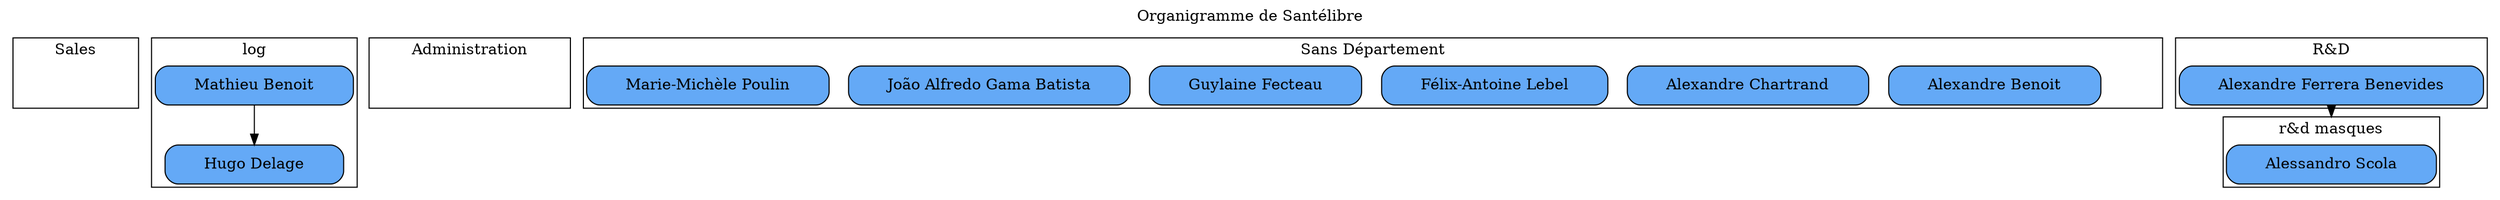 strict digraph "" {
	graph [compound=true,
		constraint=False,
		label="Organigramme de Santélibre",
		labelloc=t
	];
	node [fillcolor="#64a9f6",
		fontcolor="#000000",
		label="\N",
		margin="0.50,0.10",
		shape=box,
		style="rounded, filled"
	];
	subgraph cluster_2 {
		graph [label=Sales,
			margin="3.6,0.7"
		];
		head2		 [fixedsize=False,
			label=Sales,
			style=invis,
			width=0.5];
	}
	subgraph cluster_3 {
		graph [label=log,
			margin="3.6,0.7"
		];
		1		 [fixedsize=False,
			label="Mathieu Benoit",
			width=0.5];
		14		 [label="Hugo Delage"];
	}
	subgraph cluster_1 {
		graph [label=Administration,
			margin="3.6,0.7"
		];
		head1		 [fixedsize=False,
			label=Administration,
			style=invis,
			width=0.5];
	}
	subgraph cluster_0 {
		graph [label="Sans Département",
			margin="3.6,0.7"
		];
		head0		 [fixedsize=True,
			label="Sans Département",
			style=invis,
			width=0.5];
		9		 [label="Alexandre Benoit"];
		10		 [label="Alexandre Chartrand"];
		12		 [label="Félix-Antoine Lebel"];
		13		 [label="Guylaine Fecteau"];
		15		 [label="João Alfredo Gama Batista"];
		16		 [label="Marie-Michèle Poulin"];
	}
	subgraph cluster_4 {
		graph [label="r&d masques",
			margin="3.6,0.7"
		];
		8		 [fixedsize=False,
			label="Alessandro Scola",
			width=0.5];
	}
	subgraph cluster_6 {
		graph [label="R&D",
			margin="3.6,0.7"
		];
		11		 [fixedsize=False,
			label="Alexandre Ferrera Benevides",
			width=0.5];
	}
	11 -> 8	 [lhead=cluster_4,
		ltail=cluster_6];
	1 -> 14;
}
